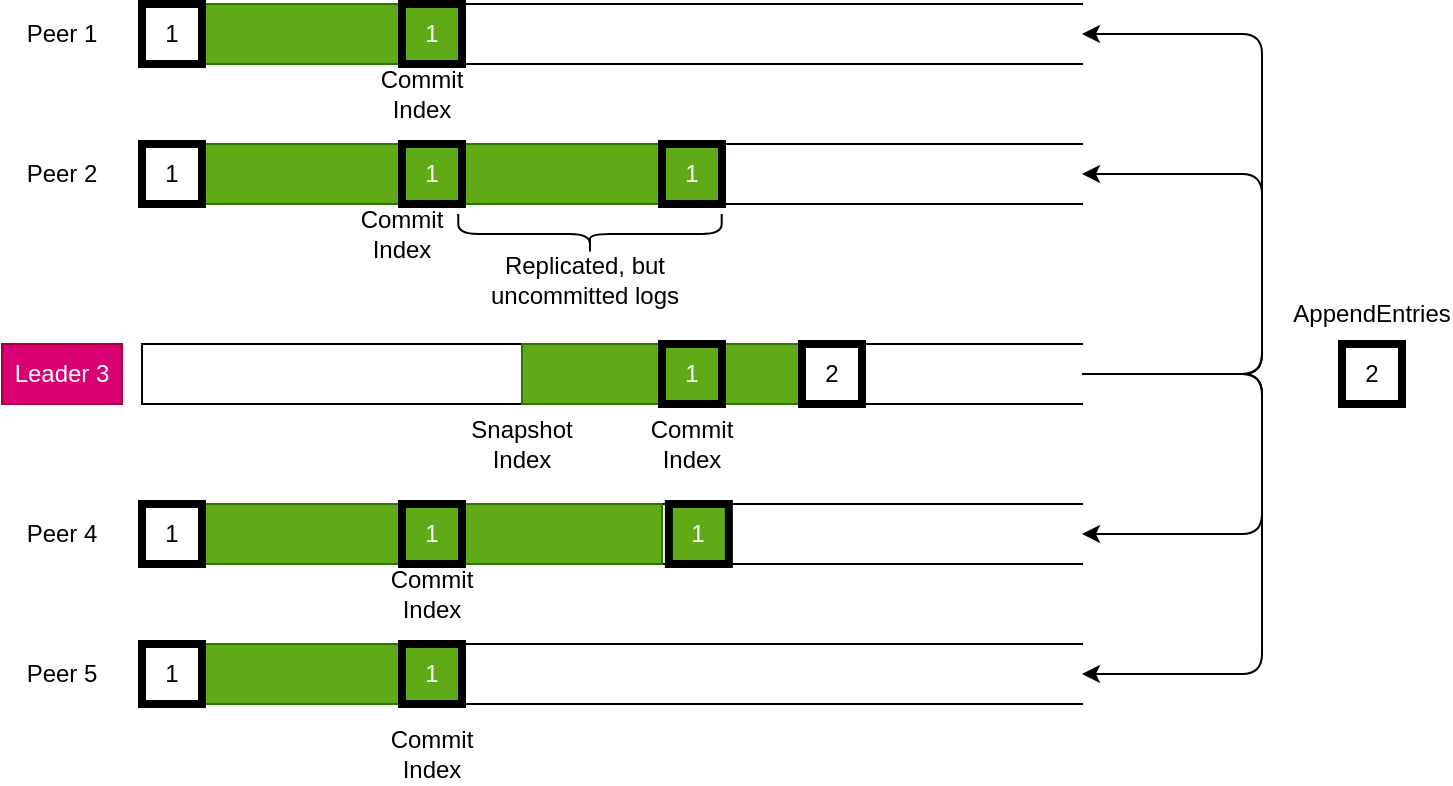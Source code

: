 <mxfile>
    <diagram id="Q9lrfwfsQ9Wmlzc_RXrY" name="Page-1">
        <mxGraphModel dx="1206" dy="662" grid="1" gridSize="10" guides="1" tooltips="1" connect="1" arrows="1" fold="1" page="1" pageScale="1" pageWidth="827" pageHeight="1169" math="0" shadow="0">
            <root>
                <mxCell id="0"/>
                <mxCell id="1" parent="0"/>
                <mxCell id="61" value="" style="shape=partialRectangle;whiteSpace=wrap;html=1;bottom=1;right=1;left=1;top=0;fillColor=none;routingCenterX=-0.5;rotation=90;" parent="1" vertex="1">
                    <mxGeometry x="354" width="30" height="470" as="geometry"/>
                </mxCell>
                <mxCell id="62" value="" style="shape=partialRectangle;whiteSpace=wrap;html=1;bottom=1;right=1;left=1;top=0;fillColor=none;routingCenterX=-0.5;rotation=90;" parent="1" vertex="1">
                    <mxGeometry x="354" y="80" width="30" height="470" as="geometry"/>
                </mxCell>
                <mxCell id="63" value="" style="shape=partialRectangle;whiteSpace=wrap;html=1;bottom=1;right=1;left=1;top=0;fillColor=none;routingCenterX=-0.5;rotation=90;" parent="1" vertex="1">
                    <mxGeometry x="354" y="150" width="30" height="470" as="geometry"/>
                </mxCell>
                <mxCell id="64" value="" style="rounded=0;whiteSpace=wrap;html=1;fillColor=#60a917;fontColor=#ffffff;strokeColor=#2D7600;" parent="1" vertex="1">
                    <mxGeometry x="324" y="220" width="150" height="30" as="geometry"/>
                </mxCell>
                <mxCell id="65" value="" style="rounded=0;whiteSpace=wrap;html=1;fillColor=#60a917;fontColor=#ffffff;strokeColor=#2D7600;" parent="1" vertex="1">
                    <mxGeometry x="134" y="300" width="260" height="30" as="geometry"/>
                </mxCell>
                <mxCell id="66" value="" style="rounded=0;whiteSpace=wrap;html=1;fillColor=#60a917;fontColor=#ffffff;strokeColor=#2D7600;" parent="1" vertex="1">
                    <mxGeometry x="134" y="370" width="160" height="30" as="geometry"/>
                </mxCell>
                <mxCell id="67" value="Peer 1" style="text;html=1;strokeColor=none;fillColor=none;align=center;verticalAlign=middle;whiteSpace=wrap;rounded=0;" parent="1" vertex="1">
                    <mxGeometry x="64" y="50" width="60" height="30" as="geometry"/>
                </mxCell>
                <mxCell id="68" value="Peer 2" style="text;html=1;strokeColor=none;fillColor=none;align=center;verticalAlign=middle;whiteSpace=wrap;rounded=0;" parent="1" vertex="1">
                    <mxGeometry x="64" y="120" width="60" height="30" as="geometry"/>
                </mxCell>
                <mxCell id="69" value="Leader 3" style="text;html=1;strokeColor=#A50040;fillColor=#d80073;align=center;verticalAlign=middle;whiteSpace=wrap;rounded=0;fontColor=#ffffff;" parent="1" vertex="1">
                    <mxGeometry x="64" y="220" width="60" height="30" as="geometry"/>
                </mxCell>
                <mxCell id="70" value="Peer 4" style="text;html=1;strokeColor=none;fillColor=none;align=center;verticalAlign=middle;whiteSpace=wrap;rounded=0;" parent="1" vertex="1">
                    <mxGeometry x="64" y="300" width="60" height="30" as="geometry"/>
                </mxCell>
                <mxCell id="71" value="Peer 5" style="text;html=1;strokeColor=none;fillColor=none;align=center;verticalAlign=middle;whiteSpace=wrap;rounded=0;" parent="1" vertex="1">
                    <mxGeometry x="64" y="370" width="60" height="30" as="geometry"/>
                </mxCell>
                <mxCell id="72" value="1" style="rounded=0;whiteSpace=wrap;html=1;fillColor=#60a917;fontColor=#ffffff;strokeColor=#000000;strokeWidth=4;" parent="1" vertex="1">
                    <mxGeometry x="394" y="220" width="30" height="30" as="geometry"/>
                </mxCell>
                <mxCell id="73" value="1" style="rounded=0;whiteSpace=wrap;html=1;fillColor=#60a917;fontColor=#ffffff;strokeColor=#000000;strokeWidth=4;" parent="1" vertex="1">
                    <mxGeometry x="397.43" y="300" width="30" height="30" as="geometry"/>
                </mxCell>
                <mxCell id="74" value="1" style="rounded=0;whiteSpace=wrap;html=1;fillColor=#60a917;fontColor=#ffffff;strokeColor=#000000;strokeWidth=4;" parent="1" vertex="1">
                    <mxGeometry x="264" y="370" width="30" height="30" as="geometry"/>
                </mxCell>
                <mxCell id="75" value="" style="shape=partialRectangle;whiteSpace=wrap;html=1;bottom=1;right=1;left=1;top=0;fillColor=none;routingCenterX=-0.5;rotation=90;" parent="1" vertex="1">
                    <mxGeometry x="354" y="-100" width="30" height="470" as="geometry"/>
                </mxCell>
                <mxCell id="76" value="" style="rounded=0;whiteSpace=wrap;html=1;fillColor=#60a917;fontColor=#ffffff;strokeColor=#2D7600;" parent="1" vertex="1">
                    <mxGeometry x="134" y="120" width="270" height="30" as="geometry"/>
                </mxCell>
                <mxCell id="77" value="1" style="rounded=0;whiteSpace=wrap;html=1;fillColor=#60a917;fontColor=#ffffff;strokeColor=#000000;strokeWidth=4;" parent="1" vertex="1">
                    <mxGeometry x="394" y="120" width="30" height="30" as="geometry"/>
                </mxCell>
                <mxCell id="78" value="" style="shape=partialRectangle;whiteSpace=wrap;html=1;bottom=1;right=1;left=1;top=0;fillColor=none;routingCenterX=-0.5;rotation=90;" parent="1" vertex="1">
                    <mxGeometry x="354" y="-170" width="30" height="470" as="geometry"/>
                </mxCell>
                <mxCell id="79" value="" style="rounded=0;whiteSpace=wrap;html=1;fillColor=#60a917;fontColor=#ffffff;strokeColor=#2D7600;" parent="1" vertex="1">
                    <mxGeometry x="134" y="50" width="150" height="30" as="geometry"/>
                </mxCell>
                <mxCell id="80" value="1" style="rounded=0;whiteSpace=wrap;html=1;fillColor=#60a917;fontColor=#ffffff;strokeColor=#000000;strokeWidth=4;" parent="1" vertex="1">
                    <mxGeometry x="264" y="50" width="30" height="30" as="geometry"/>
                </mxCell>
                <mxCell id="81" value="Commit Index" style="text;html=1;strokeColor=none;fillColor=none;align=center;verticalAlign=middle;whiteSpace=wrap;rounded=0;" parent="1" vertex="1">
                    <mxGeometry x="379" y="250" width="60" height="40" as="geometry"/>
                </mxCell>
                <mxCell id="82" value="1" style="rounded=0;whiteSpace=wrap;html=1;fillColor=#60a917;fontColor=#ffffff;strokeColor=#000000;strokeWidth=4;" parent="1" vertex="1">
                    <mxGeometry x="264" y="300" width="30" height="30" as="geometry"/>
                </mxCell>
                <mxCell id="83" value="Commit Index" style="text;html=1;strokeColor=none;fillColor=none;align=center;verticalAlign=middle;whiteSpace=wrap;rounded=0;" parent="1" vertex="1">
                    <mxGeometry x="249" y="330" width="60" height="30" as="geometry"/>
                </mxCell>
                <mxCell id="84" value="Commit Index" style="text;html=1;strokeColor=none;fillColor=none;align=center;verticalAlign=middle;whiteSpace=wrap;rounded=0;" parent="1" vertex="1">
                    <mxGeometry x="234" y="150" width="60" height="30" as="geometry"/>
                </mxCell>
                <mxCell id="85" value="1" style="rounded=0;whiteSpace=wrap;html=1;fillColor=#60a917;fontColor=#ffffff;strokeColor=#000000;strokeWidth=4;" parent="1" vertex="1">
                    <mxGeometry x="264" y="120" width="30" height="30" as="geometry"/>
                </mxCell>
                <mxCell id="86" value="Commit Index" style="text;html=1;strokeColor=none;fillColor=none;align=center;verticalAlign=middle;whiteSpace=wrap;rounded=0;" parent="1" vertex="1">
                    <mxGeometry x="249" y="410" width="60" height="30" as="geometry"/>
                </mxCell>
                <mxCell id="87" value="" style="shape=curlyBracket;whiteSpace=wrap;html=1;rounded=1;rotation=-90;" parent="1" vertex="1">
                    <mxGeometry x="347.99" y="99.14" width="20" height="131.72" as="geometry"/>
                </mxCell>
                <mxCell id="88" value="Replicated, but uncommitted logs" style="text;html=1;strokeColor=none;fillColor=none;align=center;verticalAlign=middle;whiteSpace=wrap;rounded=0;" parent="1" vertex="1">
                    <mxGeometry x="298.86" y="173.44" width="113.43" height="30" as="geometry"/>
                </mxCell>
                <mxCell id="91" value="Commit Index" style="text;html=1;strokeColor=none;fillColor=none;align=center;verticalAlign=middle;whiteSpace=wrap;rounded=0;" parent="1" vertex="1">
                    <mxGeometry x="244" y="80" width="60" height="30" as="geometry"/>
                </mxCell>
                <mxCell id="95" value="&lt;font color=&quot;#000000&quot;&gt;1&lt;/font&gt;" style="rounded=0;whiteSpace=wrap;html=1;strokeWidth=4;fillColor=#FFFFFF;strokeColor=#000000;" parent="1" vertex="1">
                    <mxGeometry x="134" y="50" width="30" height="30" as="geometry"/>
                </mxCell>
                <mxCell id="96" value="&lt;font color=&quot;#000000&quot;&gt;1&lt;/font&gt;" style="rounded=0;whiteSpace=wrap;html=1;strokeWidth=4;fillColor=#FFFFFF;strokeColor=#000000;" parent="1" vertex="1">
                    <mxGeometry x="134" y="120" width="30" height="30" as="geometry"/>
                </mxCell>
                <mxCell id="97" value="&lt;font color=&quot;#000000&quot;&gt;1&lt;/font&gt;" style="rounded=0;whiteSpace=wrap;html=1;strokeWidth=4;fillColor=#FFFFFF;strokeColor=#000000;" parent="1" vertex="1">
                    <mxGeometry x="134" y="300" width="30" height="30" as="geometry"/>
                </mxCell>
                <mxCell id="98" value="&lt;font color=&quot;#000000&quot;&gt;1&lt;/font&gt;" style="rounded=0;whiteSpace=wrap;html=1;strokeWidth=4;fillColor=#FFFFFF;strokeColor=#000000;" parent="1" vertex="1">
                    <mxGeometry x="134" y="370" width="30" height="30" as="geometry"/>
                </mxCell>
                <mxCell id="100" value="Snapshot&lt;br&gt;Index" style="text;html=1;strokeColor=none;fillColor=none;align=center;verticalAlign=middle;whiteSpace=wrap;rounded=0;" vertex="1" parent="1">
                    <mxGeometry x="294" y="255" width="60" height="30" as="geometry"/>
                </mxCell>
                <mxCell id="101" value="&lt;font color=&quot;#000000&quot;&gt;2&lt;/font&gt;" style="rounded=0;whiteSpace=wrap;html=1;strokeWidth=4;fillColor=#FFFFFF;strokeColor=#000000;" vertex="1" parent="1">
                    <mxGeometry x="464" y="220" width="30" height="30" as="geometry"/>
                </mxCell>
                <mxCell id="104" value="" style="edgeStyle=elbowEdgeStyle;elbow=horizontal;endArrow=classic;html=1;entryX=0.5;entryY=0;entryDx=0;entryDy=0;exitX=0.5;exitY=0;exitDx=0;exitDy=0;" edge="1" parent="1" source="61" target="75">
                    <mxGeometry width="50" height="50" relative="1" as="geometry">
                        <mxPoint x="614" y="230.86" as="sourcePoint"/>
                        <mxPoint x="674" y="140" as="targetPoint"/>
                        <Array as="points">
                            <mxPoint x="694" y="190"/>
                        </Array>
                    </mxGeometry>
                </mxCell>
                <mxCell id="105" value="" style="edgeStyle=elbowEdgeStyle;elbow=horizontal;endArrow=classic;html=1;entryX=0.5;entryY=0;entryDx=0;entryDy=0;exitX=0.5;exitY=0;exitDx=0;exitDy=0;" edge="1" parent="1" source="61" target="78">
                    <mxGeometry width="50" height="50" relative="1" as="geometry">
                        <mxPoint x="614" y="245" as="sourcePoint"/>
                        <mxPoint x="614" y="145" as="targetPoint"/>
                        <Array as="points">
                            <mxPoint x="694" y="150"/>
                        </Array>
                    </mxGeometry>
                </mxCell>
                <mxCell id="106" value="" style="edgeStyle=elbowEdgeStyle;elbow=horizontal;endArrow=classic;html=1;entryX=0.5;entryY=0;entryDx=0;entryDy=0;exitX=0.5;exitY=0;exitDx=0;exitDy=0;" edge="1" parent="1" source="61" target="62">
                    <mxGeometry width="50" height="50" relative="1" as="geometry">
                        <mxPoint x="604" y="230.86" as="sourcePoint"/>
                        <mxPoint x="604" y="130.86" as="targetPoint"/>
                        <Array as="points">
                            <mxPoint x="694" y="185.86"/>
                        </Array>
                    </mxGeometry>
                </mxCell>
                <mxCell id="107" value="" style="edgeStyle=elbowEdgeStyle;elbow=horizontal;endArrow=classic;html=1;entryX=0.5;entryY=0;entryDx=0;entryDy=0;exitX=0.5;exitY=0;exitDx=0;exitDy=0;" edge="1" parent="1" source="61" target="63">
                    <mxGeometry width="50" height="50" relative="1" as="geometry">
                        <mxPoint x="614" y="245" as="sourcePoint"/>
                        <mxPoint x="614" y="325" as="targetPoint"/>
                        <Array as="points">
                            <mxPoint x="694" y="310"/>
                        </Array>
                    </mxGeometry>
                </mxCell>
                <mxCell id="108" value="AppendEntries" style="text;html=1;strokeColor=none;fillColor=none;align=center;verticalAlign=middle;whiteSpace=wrap;rounded=0;" vertex="1" parent="1">
                    <mxGeometry x="719" y="190" width="60" height="30" as="geometry"/>
                </mxCell>
                <mxCell id="109" value="&lt;font color=&quot;#000000&quot;&gt;2&lt;/font&gt;" style="rounded=0;whiteSpace=wrap;html=1;strokeWidth=4;fillColor=#FFFFFF;strokeColor=#000000;" vertex="1" parent="1">
                    <mxGeometry x="734" y="220" width="30" height="30" as="geometry"/>
                </mxCell>
            </root>
        </mxGraphModel>
    </diagram>
</mxfile>